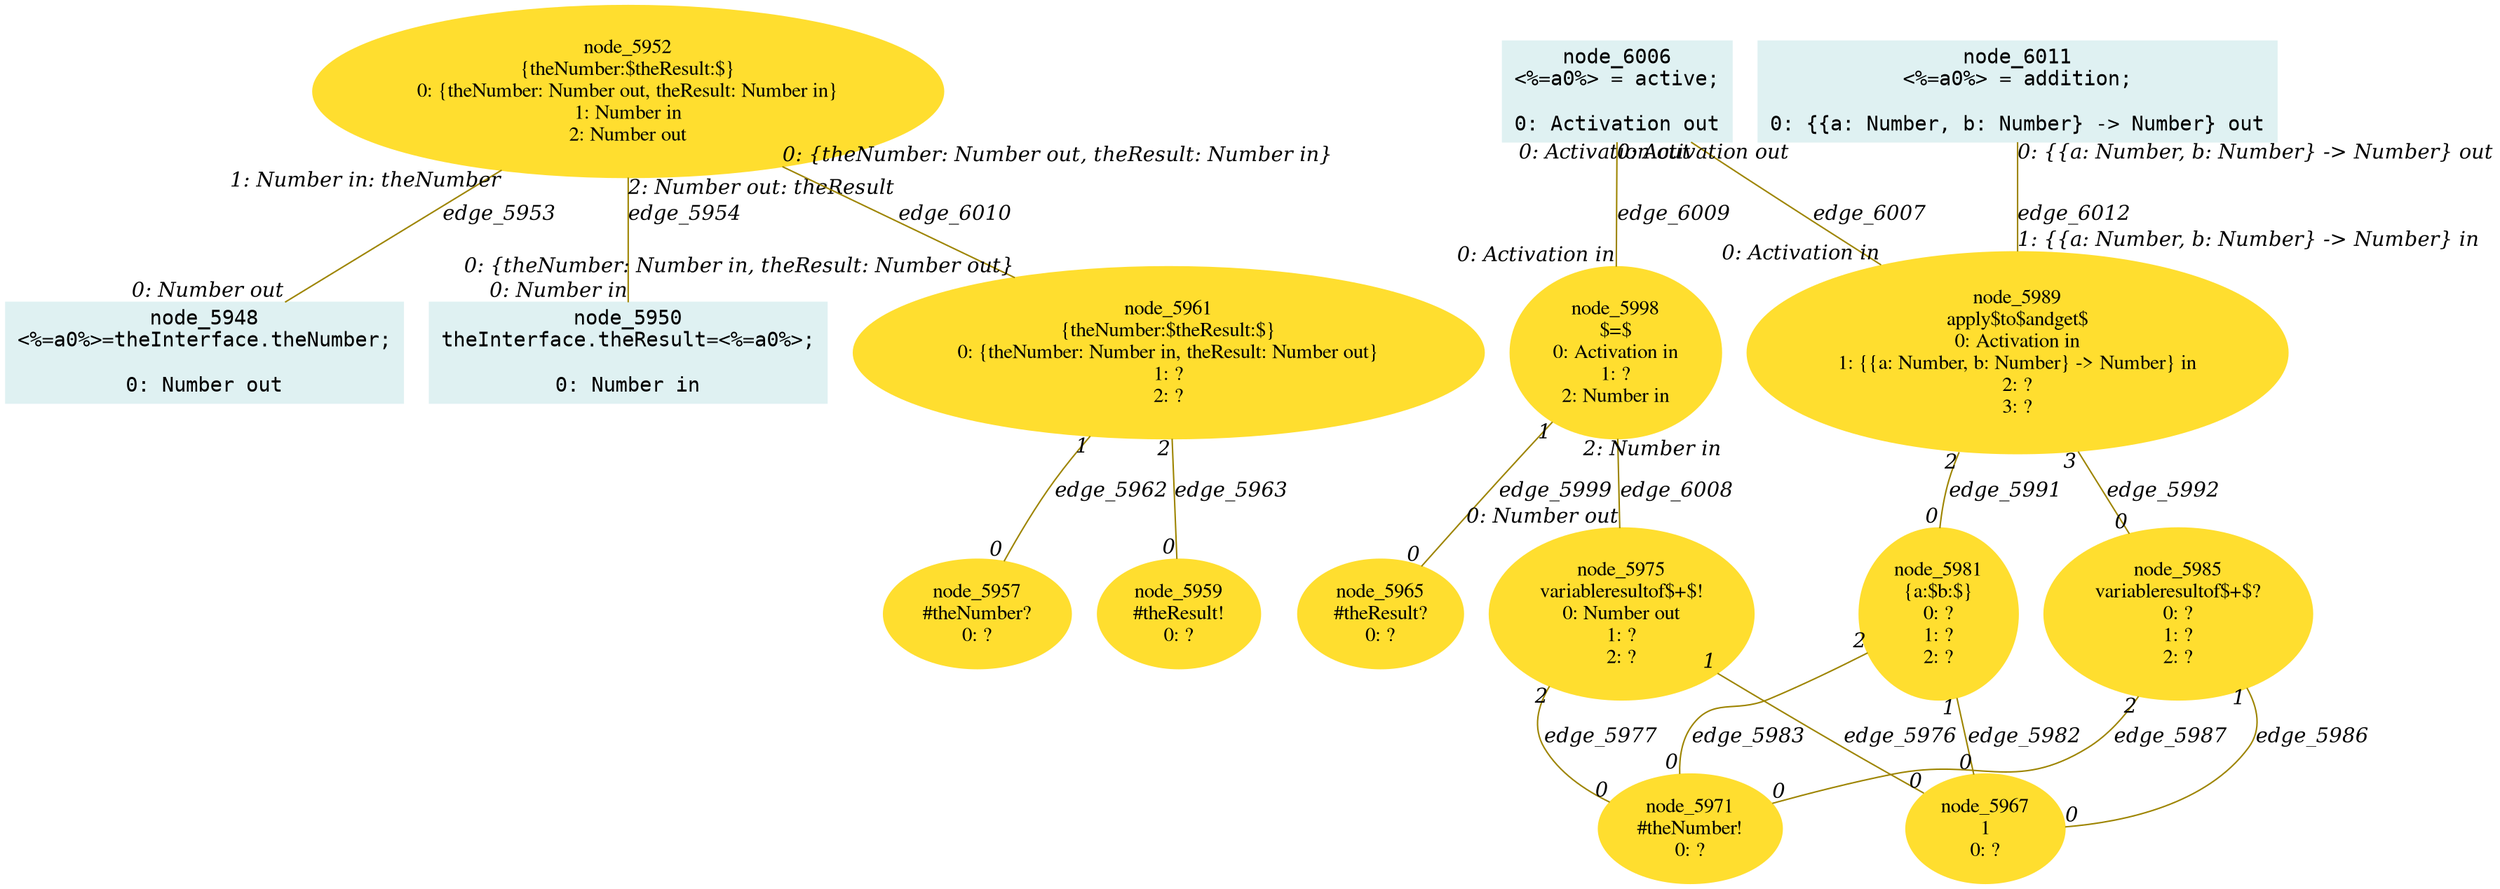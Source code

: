 digraph g{node_5948 [shape="box", style="filled", color="#dff1f2", fontname="Courier", label="node_5948
<%=a0%>=theInterface.theNumber;

0: Number out" ]
node_5950 [shape="box", style="filled", color="#dff1f2", fontname="Courier", label="node_5950
theInterface.theResult=<%=a0%>;

0: Number in" ]
node_5952 [shape="ellipse", style="filled", color="#ffde2f", fontname="Times", label="node_5952
{theNumber:$theResult:$}
0: {theNumber: Number out, theResult: Number in}
1: Number in
2: Number out" ]
node_5957 [shape="ellipse", style="filled", color="#ffde2f", fontname="Times", label="node_5957
#theNumber?
0: ?" ]
node_5959 [shape="ellipse", style="filled", color="#ffde2f", fontname="Times", label="node_5959
#theResult!
0: ?" ]
node_5961 [shape="ellipse", style="filled", color="#ffde2f", fontname="Times", label="node_5961
{theNumber:$theResult:$}
0: {theNumber: Number in, theResult: Number out}
1: ?
2: ?" ]
node_5965 [shape="ellipse", style="filled", color="#ffde2f", fontname="Times", label="node_5965
#theResult?
0: ?" ]
node_5967 [shape="ellipse", style="filled", color="#ffde2f", fontname="Times", label="node_5967
1
0: ?" ]
node_5971 [shape="ellipse", style="filled", color="#ffde2f", fontname="Times", label="node_5971
#theNumber!
0: ?" ]
node_5975 [shape="ellipse", style="filled", color="#ffde2f", fontname="Times", label="node_5975
variableresultof$+$!
0: Number out
1: ?
2: ?" ]
node_5981 [shape="ellipse", style="filled", color="#ffde2f", fontname="Times", label="node_5981
{a:$b:$}
0: ?
1: ?
2: ?" ]
node_5985 [shape="ellipse", style="filled", color="#ffde2f", fontname="Times", label="node_5985
variableresultof$+$?
0: ?
1: ?
2: ?" ]
node_5989 [shape="ellipse", style="filled", color="#ffde2f", fontname="Times", label="node_5989
apply$to$andget$
0: Activation in
1: {{a: Number, b: Number} -> Number} in
2: ?
3: ?" ]
node_5998 [shape="ellipse", style="filled", color="#ffde2f", fontname="Times", label="node_5998
$=$
0: Activation in
1: ?
2: Number in" ]
node_6006 [shape="box", style="filled", color="#dff1f2", fontname="Courier", label="node_6006
<%=a0%> = active;

0: Activation out" ]
node_6011 [shape="box", style="filled", color="#dff1f2", fontname="Courier", label="node_6011
<%=a0%> = addition;

0: {{a: Number, b: Number} -> Number} out" ]
node_5952 -> node_5948 [dir=none, arrowHead=none, fontname="Times-Italic", arrowsize=1, color="#9d8400", label="edge_5953",  headlabel="0: Number out", taillabel="1: Number in: theNumber" ]
node_5952 -> node_5950 [dir=none, arrowHead=none, fontname="Times-Italic", arrowsize=1, color="#9d8400", label="edge_5954",  headlabel="0: Number in", taillabel="2: Number out: theResult" ]
node_5961 -> node_5957 [dir=none, arrowHead=none, fontname="Times-Italic", arrowsize=1, color="#9d8400", label="edge_5962",  headlabel="0", taillabel="1" ]
node_5961 -> node_5959 [dir=none, arrowHead=none, fontname="Times-Italic", arrowsize=1, color="#9d8400", label="edge_5963",  headlabel="0", taillabel="2" ]
node_5975 -> node_5967 [dir=none, arrowHead=none, fontname="Times-Italic", arrowsize=1, color="#9d8400", label="edge_5976",  headlabel="0", taillabel="1" ]
node_5975 -> node_5971 [dir=none, arrowHead=none, fontname="Times-Italic", arrowsize=1, color="#9d8400", label="edge_5977",  headlabel="0", taillabel="2" ]
node_5981 -> node_5967 [dir=none, arrowHead=none, fontname="Times-Italic", arrowsize=1, color="#9d8400", label="edge_5982",  headlabel="0", taillabel="1" ]
node_5981 -> node_5971 [dir=none, arrowHead=none, fontname="Times-Italic", arrowsize=1, color="#9d8400", label="edge_5983",  headlabel="0", taillabel="2" ]
node_5985 -> node_5967 [dir=none, arrowHead=none, fontname="Times-Italic", arrowsize=1, color="#9d8400", label="edge_5986",  headlabel="0", taillabel="1" ]
node_5985 -> node_5971 [dir=none, arrowHead=none, fontname="Times-Italic", arrowsize=1, color="#9d8400", label="edge_5987",  headlabel="0", taillabel="2" ]
node_5989 -> node_5981 [dir=none, arrowHead=none, fontname="Times-Italic", arrowsize=1, color="#9d8400", label="edge_5991",  headlabel="0", taillabel="2" ]
node_5989 -> node_5985 [dir=none, arrowHead=none, fontname="Times-Italic", arrowsize=1, color="#9d8400", label="edge_5992",  headlabel="0", taillabel="3" ]
node_5998 -> node_5965 [dir=none, arrowHead=none, fontname="Times-Italic", arrowsize=1, color="#9d8400", label="edge_5999",  headlabel="0", taillabel="1" ]
node_6006 -> node_5989 [dir=none, arrowHead=none, fontname="Times-Italic", arrowsize=1, color="#9d8400", label="edge_6007",  headlabel="0: Activation in", taillabel="0: Activation out" ]
node_5998 -> node_5975 [dir=none, arrowHead=none, fontname="Times-Italic", arrowsize=1, color="#9d8400", label="edge_6008",  headlabel="0: Number out", taillabel="2: Number in" ]
node_6006 -> node_5998 [dir=none, arrowHead=none, fontname="Times-Italic", arrowsize=1, color="#9d8400", label="edge_6009",  headlabel="0: Activation in", taillabel="0: Activation out" ]
node_5952 -> node_5961 [dir=none, arrowHead=none, fontname="Times-Italic", arrowsize=1, color="#9d8400", label="edge_6010",  headlabel="0: {theNumber: Number in, theResult: Number out}", taillabel="0: {theNumber: Number out, theResult: Number in}" ]
node_6011 -> node_5989 [dir=none, arrowHead=none, fontname="Times-Italic", arrowsize=1, color="#9d8400", label="edge_6012",  headlabel="1: {{a: Number, b: Number} -> Number} in", taillabel="0: {{a: Number, b: Number} -> Number} out" ]
}